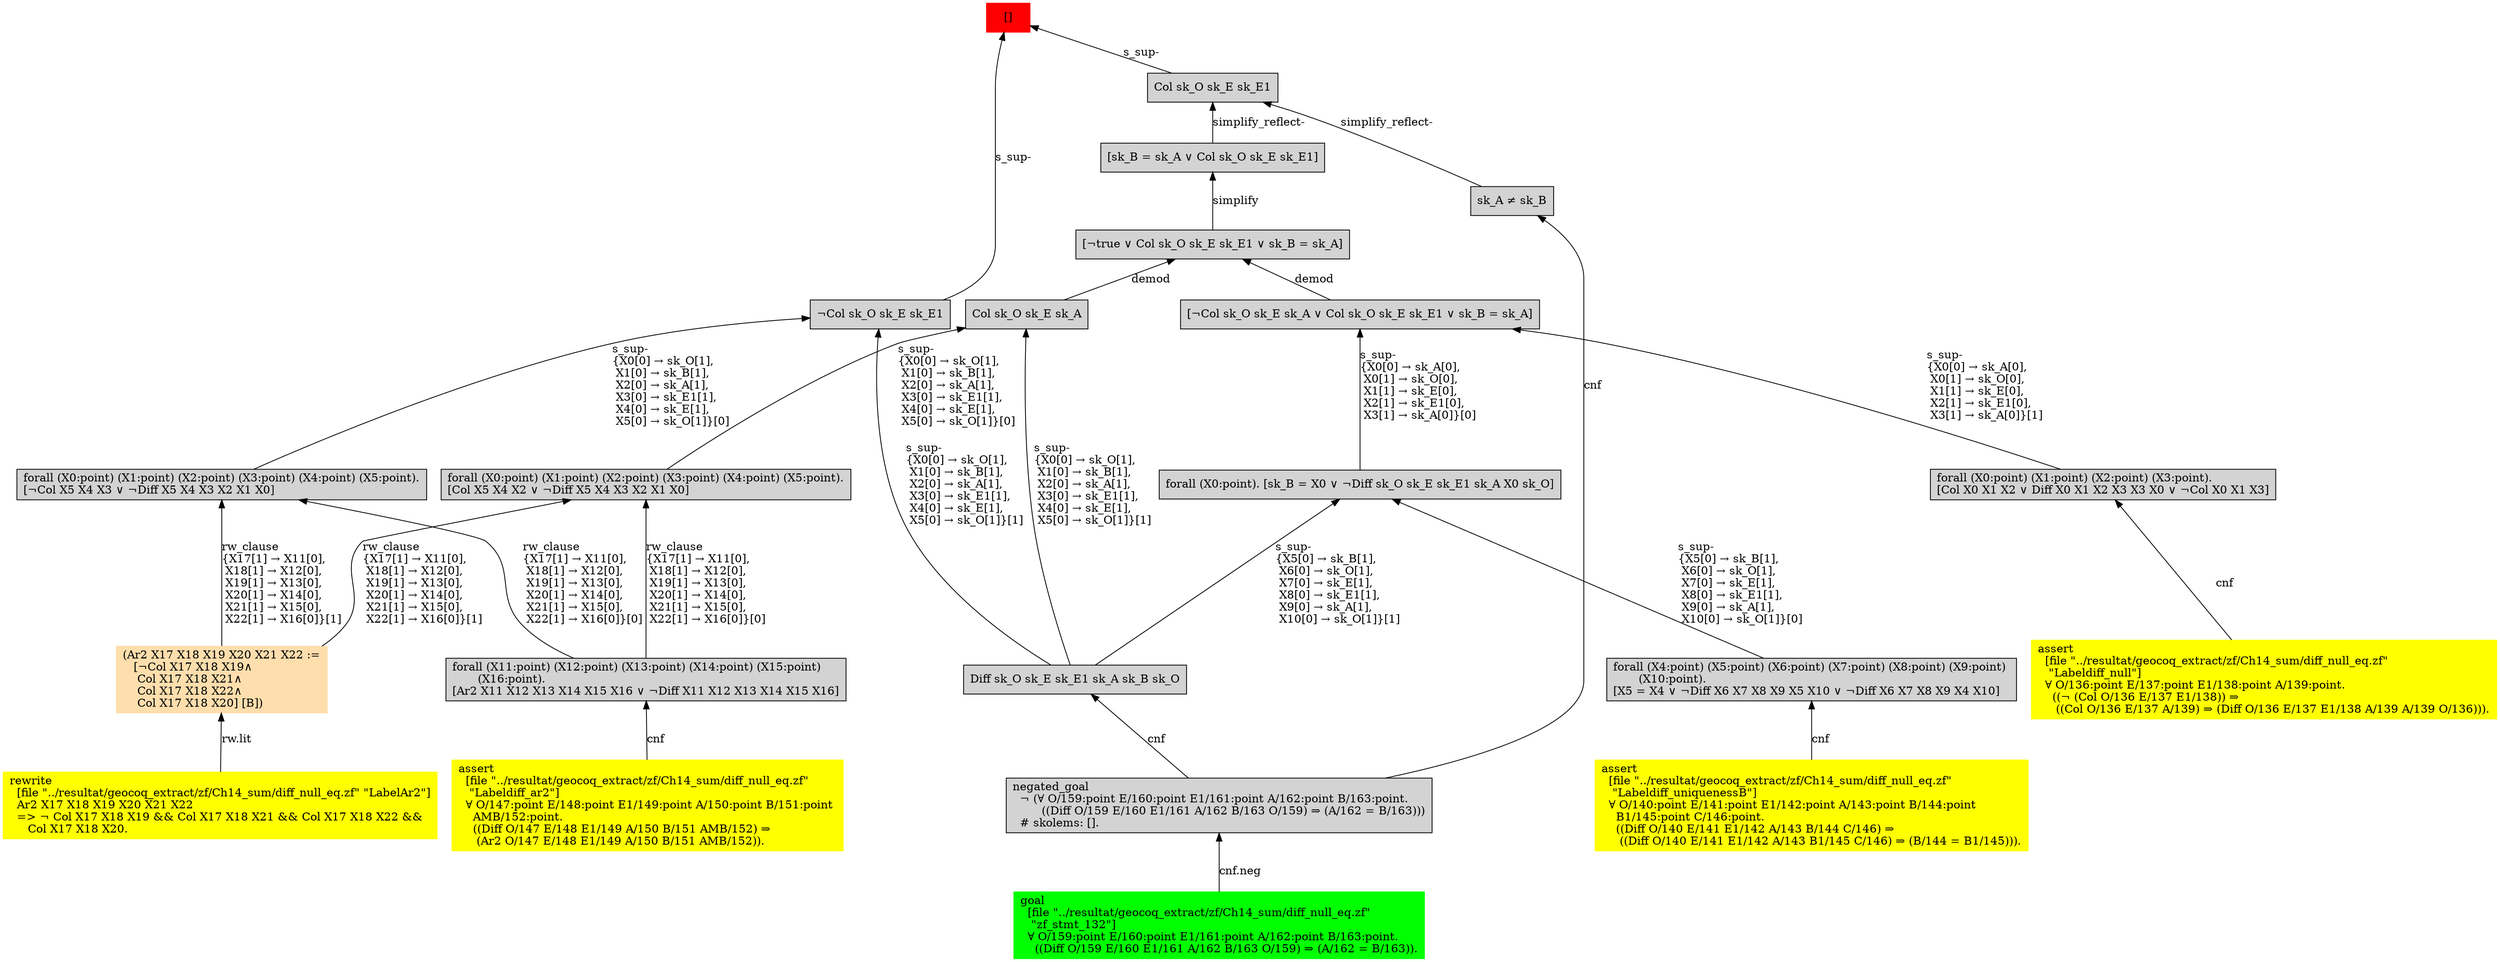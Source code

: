 digraph "unsat_graph" {
  vertex_0 [color=red, label="[]", shape=box, style=filled];
  vertex_0 -> vertex_1 [label="s_sup-\l", dir="back"];
  vertex_1 [shape=box, label="¬Col sk_O sk_E sk_E1\l", style=filled];
  vertex_1 -> vertex_2 [label="s_sup-\l\{X0[0] → sk_O[1], \l X1[0] → sk_B[1], \l X2[0] → sk_A[1], \l X3[0] → sk_E1[1], \l X4[0] → sk_E[1], \l X5[0] → sk_O[1]\}[0]\l", dir="back"];
  vertex_2 [shape=box, label="forall (X0:point) (X1:point) (X2:point) (X3:point) (X4:point) (X5:point).\l[¬Col X5 X4 X3 ∨ ¬Diff X5 X4 X3 X2 X1 X0]\l", style=filled];
  vertex_2 -> vertex_3 [label="rw_clause\l\{X17[1] → X11[0], \l X18[1] → X12[0], \l X19[1] → X13[0], \l X20[1] → X14[0], \l X21[1] → X15[0], \l X22[1] → X16[0]\}[1]\l", dir="back"];
  vertex_3 [color=navajowhite, shape=box, label="(Ar2 X17 X18 X19 X20 X21 X22 :=\l   [¬Col X17 X18 X19∧\l    Col X17 X18 X21∧\l    Col X17 X18 X22∧\l    Col X17 X18 X20] [B])\l", style=filled];
  vertex_3 -> vertex_4 [label="rw.lit", dir="back"];
  vertex_4 [color=yellow, shape=box, label="rewrite\l  [file \"../resultat/geocoq_extract/zf/Ch14_sum/diff_null_eq.zf\" \"LabelAr2\"]\l  Ar2 X17 X18 X19 X20 X21 X22\l  =\> ¬ Col X17 X18 X19 && Col X17 X18 X21 && Col X17 X18 X22 && \l     Col X17 X18 X20.\l", style=filled];
  vertex_2 -> vertex_5 [label="rw_clause\l\{X17[1] → X11[0], \l X18[1] → X12[0], \l X19[1] → X13[0], \l X20[1] → X14[0], \l X21[1] → X15[0], \l X22[1] → X16[0]\}[0]\l", dir="back"];
  vertex_5 [shape=box, label="forall (X11:point) (X12:point) (X13:point) (X14:point) (X15:point) \l       (X16:point).\l[Ar2 X11 X12 X13 X14 X15 X16 ∨ ¬Diff X11 X12 X13 X14 X15 X16]\l", style=filled];
  vertex_5 -> vertex_6 [label="cnf", dir="back"];
  vertex_6 [color=yellow, shape=box, label="assert\l  [file \"../resultat/geocoq_extract/zf/Ch14_sum/diff_null_eq.zf\" \l   \"Labeldiff_ar2\"]\l  ∀ O/147:point E/148:point E1/149:point A/150:point B/151:point \l    AMB/152:point.\l    ((Diff O/147 E/148 E1/149 A/150 B/151 AMB/152) ⇒\l     (Ar2 O/147 E/148 E1/149 A/150 B/151 AMB/152)).\l", style=filled];
  vertex_1 -> vertex_7 [label="s_sup-\l\{X0[0] → sk_O[1], \l X1[0] → sk_B[1], \l X2[0] → sk_A[1], \l X3[0] → sk_E1[1], \l X4[0] → sk_E[1], \l X5[0] → sk_O[1]\}[1]\l", dir="back"];
  vertex_7 [shape=box, label="Diff sk_O sk_E sk_E1 sk_A sk_B sk_O\l", style=filled];
  vertex_7 -> vertex_8 [label="cnf", dir="back"];
  vertex_8 [shape=box, label="negated_goal\l  ¬ (∀ O/159:point E/160:point E1/161:point A/162:point B/163:point.\l        ((Diff O/159 E/160 E1/161 A/162 B/163 O/159) ⇒ (A/162 = B/163)))\l  # skolems: [].\l", style=filled];
  vertex_8 -> vertex_9 [label="cnf.neg", dir="back"];
  vertex_9 [color=green, shape=box, label="goal\l  [file \"../resultat/geocoq_extract/zf/Ch14_sum/diff_null_eq.zf\" \l   \"zf_stmt_132\"]\l  ∀ O/159:point E/160:point E1/161:point A/162:point B/163:point.\l    ((Diff O/159 E/160 E1/161 A/162 B/163 O/159) ⇒ (A/162 = B/163)).\l", style=filled];
  vertex_0 -> vertex_10 [label="s_sup-\l", dir="back"];
  vertex_10 [shape=box, label="Col sk_O sk_E sk_E1\l", style=filled];
  vertex_10 -> vertex_11 [label="simplify_reflect-", dir="back"];
  vertex_11 [shape=box, label="sk_A ≠ sk_B\l", style=filled];
  vertex_11 -> vertex_8 [label="cnf", dir="back"];
  vertex_10 -> vertex_12 [label="simplify_reflect-", dir="back"];
  vertex_12 [shape=box, label="[sk_B = sk_A ∨ Col sk_O sk_E sk_E1]\l", style=filled];
  vertex_12 -> vertex_13 [label="simplify", dir="back"];
  vertex_13 [shape=box, label="[¬true ∨ Col sk_O sk_E sk_E1 ∨ sk_B = sk_A]\l", style=filled];
  vertex_13 -> vertex_14 [label="demod", dir="back"];
  vertex_14 [shape=box, label="Col sk_O sk_E sk_A\l", style=filled];
  vertex_14 -> vertex_15 [label="s_sup-\l\{X0[0] → sk_O[1], \l X1[0] → sk_B[1], \l X2[0] → sk_A[1], \l X3[0] → sk_E1[1], \l X4[0] → sk_E[1], \l X5[0] → sk_O[1]\}[0]\l", dir="back"];
  vertex_15 [shape=box, label="forall (X0:point) (X1:point) (X2:point) (X3:point) (X4:point) (X5:point).\l[Col X5 X4 X2 ∨ ¬Diff X5 X4 X3 X2 X1 X0]\l", style=filled];
  vertex_15 -> vertex_3 [label="rw_clause\l\{X17[1] → X11[0], \l X18[1] → X12[0], \l X19[1] → X13[0], \l X20[1] → X14[0], \l X21[1] → X15[0], \l X22[1] → X16[0]\}[1]\l", dir="back"];
  vertex_15 -> vertex_5 [label="rw_clause\l\{X17[1] → X11[0], \l X18[1] → X12[0], \l X19[1] → X13[0], \l X20[1] → X14[0], \l X21[1] → X15[0], \l X22[1] → X16[0]\}[0]\l", dir="back"];
  vertex_14 -> vertex_7 [label="s_sup-\l\{X0[0] → sk_O[1], \l X1[0] → sk_B[1], \l X2[0] → sk_A[1], \l X3[0] → sk_E1[1], \l X4[0] → sk_E[1], \l X5[0] → sk_O[1]\}[1]\l", dir="back"];
  vertex_13 -> vertex_16 [label="demod", dir="back"];
  vertex_16 [shape=box, label="[¬Col sk_O sk_E sk_A ∨ Col sk_O sk_E sk_E1 ∨ sk_B = sk_A]\l", style=filled];
  vertex_16 -> vertex_17 [label="s_sup-\l\{X0[0] → sk_A[0], \l X0[1] → sk_O[0], \l X1[1] → sk_E[0], \l X2[1] → sk_E1[0], \l X3[1] → sk_A[0]\}[0]\l", dir="back"];
  vertex_17 [shape=box, label="forall (X0:point). [sk_B = X0 ∨ ¬Diff sk_O sk_E sk_E1 sk_A X0 sk_O]\l", style=filled];
  vertex_17 -> vertex_18 [label="s_sup-\l\{X5[0] → sk_B[1], \l X6[0] → sk_O[1], \l X7[0] → sk_E[1], \l X8[0] → sk_E1[1], \l X9[0] → sk_A[1], \l X10[0] → sk_O[1]\}[0]\l", dir="back"];
  vertex_18 [shape=box, label="forall (X4:point) (X5:point) (X6:point) (X7:point) (X8:point) (X9:point) \l       (X10:point).\l[X5 = X4 ∨ ¬Diff X6 X7 X8 X9 X5 X10 ∨ ¬Diff X6 X7 X8 X9 X4 X10]\l", style=filled];
  vertex_18 -> vertex_19 [label="cnf", dir="back"];
  vertex_19 [color=yellow, shape=box, label="assert\l  [file \"../resultat/geocoq_extract/zf/Ch14_sum/diff_null_eq.zf\" \l   \"Labeldiff_uniquenessB\"]\l  ∀ O/140:point E/141:point E1/142:point A/143:point B/144:point \l    B1/145:point C/146:point.\l    ((Diff O/140 E/141 E1/142 A/143 B/144 C/146) ⇒\l     ((Diff O/140 E/141 E1/142 A/143 B1/145 C/146) ⇒ (B/144 = B1/145))).\l", style=filled];
  vertex_17 -> vertex_7 [label="s_sup-\l\{X5[0] → sk_B[1], \l X6[0] → sk_O[1], \l X7[0] → sk_E[1], \l X8[0] → sk_E1[1], \l X9[0] → sk_A[1], \l X10[0] → sk_O[1]\}[1]\l", dir="back"];
  vertex_16 -> vertex_20 [label="s_sup-\l\{X0[0] → sk_A[0], \l X0[1] → sk_O[0], \l X1[1] → sk_E[0], \l X2[1] → sk_E1[0], \l X3[1] → sk_A[0]\}[1]\l", dir="back"];
  vertex_20 [shape=box, label="forall (X0:point) (X1:point) (X2:point) (X3:point).\l[Col X0 X1 X2 ∨ Diff X0 X1 X2 X3 X3 X0 ∨ ¬Col X0 X1 X3]\l", style=filled];
  vertex_20 -> vertex_21 [label="cnf", dir="back"];
  vertex_21 [color=yellow, shape=box, label="assert\l  [file \"../resultat/geocoq_extract/zf/Ch14_sum/diff_null_eq.zf\" \l   \"Labeldiff_null\"]\l  ∀ O/136:point E/137:point E1/138:point A/139:point.\l    ((¬ (Col O/136 E/137 E1/138)) ⇒\l     ((Col O/136 E/137 A/139) ⇒ (Diff O/136 E/137 E1/138 A/139 A/139 O/136))).\l", style=filled];
  }


